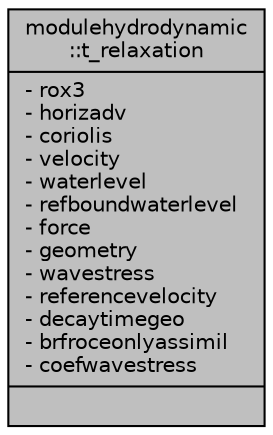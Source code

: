 digraph "modulehydrodynamic::t_relaxation"
{
 // LATEX_PDF_SIZE
  edge [fontname="Helvetica",fontsize="10",labelfontname="Helvetica",labelfontsize="10"];
  node [fontname="Helvetica",fontsize="10",shape=record];
  Node1 [label="{modulehydrodynamic\l::t_relaxation\n|- rox3\l- horizadv\l- coriolis\l- velocity\l- waterlevel\l- refboundwaterlevel\l- force\l- geometry\l- wavestress\l- referencevelocity\l- decaytimegeo\l- brfroceonlyassimil\l- coefwavestress\l|}",height=0.2,width=0.4,color="black", fillcolor="grey75", style="filled", fontcolor="black",tooltip=" "];
}
